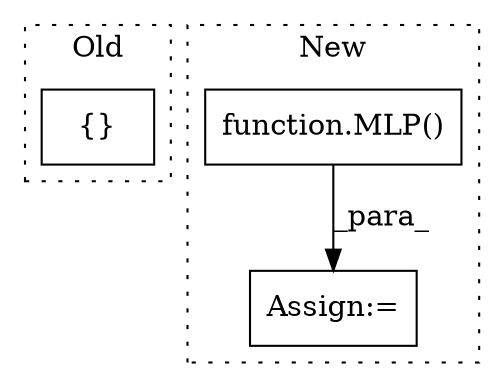 digraph G {
subgraph cluster0 {
1 [label="{}" a="59" s="631,645" l="1,0" shape="box"];
label = "Old";
style="dotted";
}
subgraph cluster1 {
2 [label="function.MLP()" a="75" s="747,773" l="4,1" shape="box"];
3 [label="Assign:=" a="68" s="744" l="3" shape="box"];
label = "New";
style="dotted";
}
2 -> 3 [label="_para_"];
}